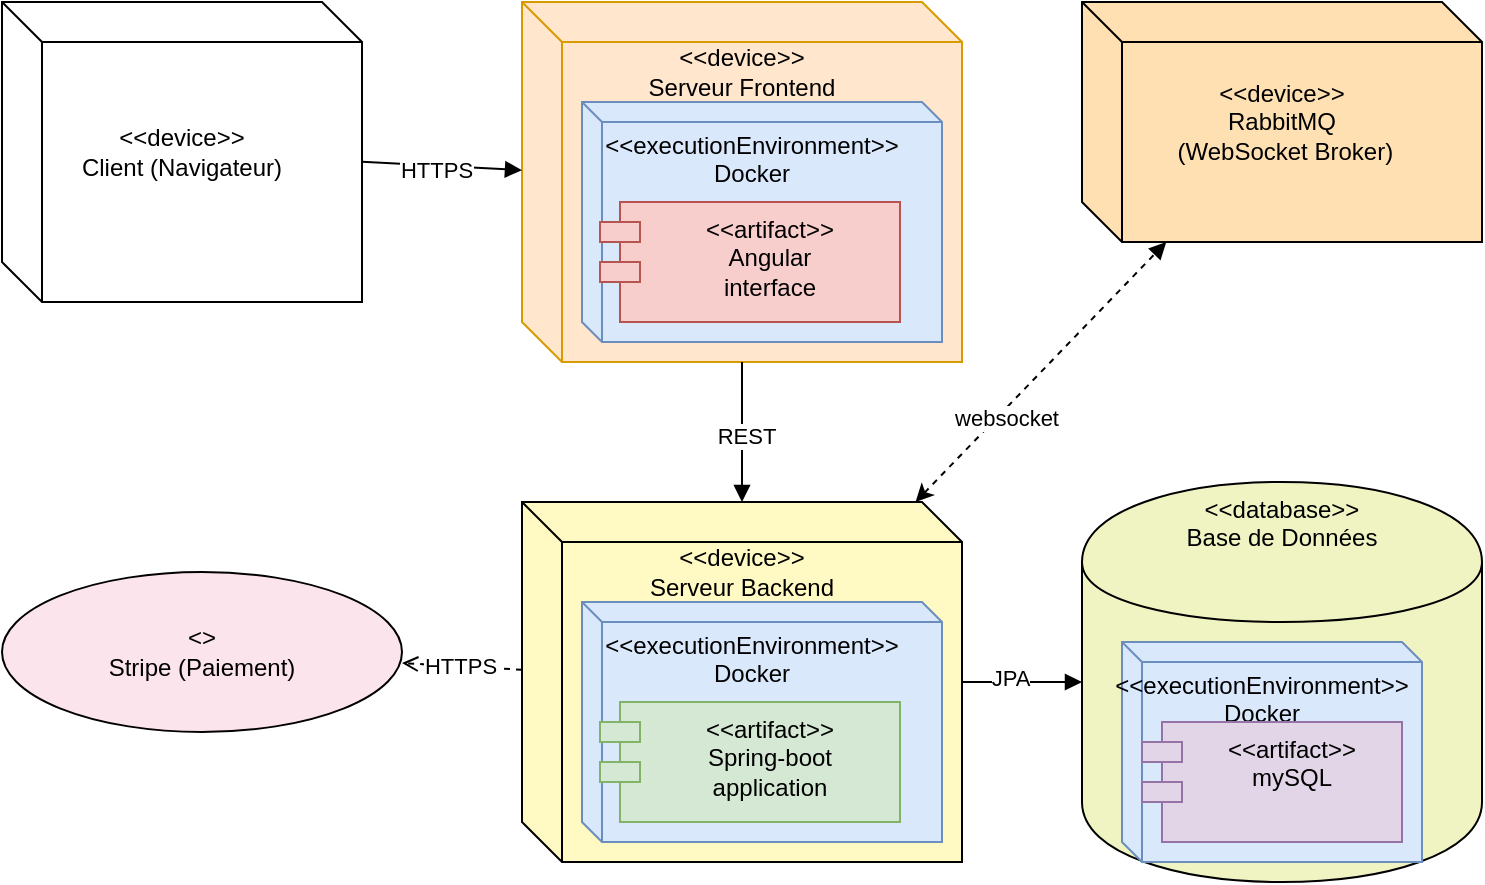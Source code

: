 <mxfile version="26.2.12">
  <diagram name="Page-1" id="N2Rm3CI2Fw_OLikdMe9v">
    <mxGraphModel dx="1428" dy="751" grid="1" gridSize="10" guides="1" tooltips="1" connect="1" arrows="1" fold="1" page="1" pageScale="1" pageWidth="827" pageHeight="1169" math="0" shadow="0">
      <root>
        <mxCell id="0" />
        <mxCell id="1" parent="0" />
        <mxCell id="m8dlrcQLnKcXfo8TvbvZ-22" value="" style="curved=1;startArrow=none;endArrow=block;exitX=0.7;exitY=1;entryX=0.71;entryY=0;rounded=0;" edge="1" parent="1" source="m8dlrcQLnKcXfo8TvbvZ-12">
          <mxGeometry relative="1" as="geometry">
            <Array as="points">
              <mxPoint x="980" y="400" />
            </Array>
            <mxPoint x="808.57" y="487" as="targetPoint" />
          </mxGeometry>
        </mxCell>
        <mxCell id="m8dlrcQLnKcXfo8TvbvZ-36" value="&amp;lt;&amp;lt;device&amp;gt;&amp;gt;&lt;br&gt;Client (Navigateur)" style="shape=cube;whiteSpace=wrap;html=1;" vertex="1" parent="1">
          <mxGeometry x="40" y="40" width="180" height="150" as="geometry" />
        </mxCell>
        <mxCell id="m8dlrcQLnKcXfo8TvbvZ-37" value="&lt;br&gt;&lt;div&gt;&amp;lt;&amp;lt;device&amp;gt;&amp;gt;&lt;/div&gt;Serveur Frontend" style="shape=cube;whiteSpace=wrap;html=1;fillColor=#ffe6cc;verticalAlign=top;strokeColor=#d79b00;" vertex="1" parent="1">
          <mxGeometry x="300" y="40" width="220" height="180" as="geometry" />
        </mxCell>
        <mxCell id="m8dlrcQLnKcXfo8TvbvZ-38" value="&lt;br&gt;&lt;div&gt;&amp;lt;&amp;lt;device&amp;gt;&amp;gt;&lt;/div&gt;Serveur Backend" style="shape=cube;whiteSpace=wrap;html=1;fillColor=#fff9c4;verticalAlign=top;" vertex="1" parent="1">
          <mxGeometry x="300" y="290" width="220" height="180" as="geometry" />
        </mxCell>
        <mxCell id="m8dlrcQLnKcXfo8TvbvZ-39" value="&amp;lt;&amp;lt;database&amp;gt;&amp;gt;&lt;br&gt;&lt;div&gt;Base de Données &lt;br&gt;&lt;/div&gt;" style="shape=cylinder;whiteSpace=wrap;html=1;fillColor=#f0f4c3;verticalAlign=top;" vertex="1" parent="1">
          <mxGeometry x="580" y="280" width="200" height="200" as="geometry" />
        </mxCell>
        <mxCell id="m8dlrcQLnKcXfo8TvbvZ-40" value="&amp;lt;&amp;lt;device&amp;gt;&amp;gt;&lt;br&gt;&lt;div&gt;RabbitMQ&lt;/div&gt;&lt;div&gt;&amp;nbsp;(WebSocket Broker)&lt;/div&gt;" style="shape=cube;whiteSpace=wrap;html=1;fillColor=#ffe0b2" vertex="1" parent="1">
          <mxGeometry x="580" y="40" width="200" height="120" as="geometry" />
        </mxCell>
        <mxCell id="m8dlrcQLnKcXfo8TvbvZ-41" value="&lt;&lt;external&gt;&gt;&#xa;Stripe (Paiement)" style="shape=ellipse;whiteSpace=wrap;html=1;fillColor=#fce4ec" vertex="1" parent="1">
          <mxGeometry x="40" y="325" width="200" height="80" as="geometry" />
        </mxCell>
        <mxCell id="m8dlrcQLnKcXfo8TvbvZ-42" style="endArrow=block;html=1;" edge="1" parent="1" source="m8dlrcQLnKcXfo8TvbvZ-36" target="m8dlrcQLnKcXfo8TvbvZ-37">
          <mxGeometry relative="1" as="geometry" />
        </mxCell>
        <mxCell id="m8dlrcQLnKcXfo8TvbvZ-53" value="HTTPS" style="edgeLabel;html=1;align=center;verticalAlign=middle;resizable=0;points=[];" vertex="1" connectable="0" parent="m8dlrcQLnKcXfo8TvbvZ-42">
          <mxGeometry x="-0.075" y="-2" relative="1" as="geometry">
            <mxPoint as="offset" />
          </mxGeometry>
        </mxCell>
        <mxCell id="m8dlrcQLnKcXfo8TvbvZ-43" style="endArrow=block;html=1;" edge="1" parent="1" source="m8dlrcQLnKcXfo8TvbvZ-37" target="m8dlrcQLnKcXfo8TvbvZ-38">
          <mxGeometry relative="1" as="geometry" />
        </mxCell>
        <mxCell id="m8dlrcQLnKcXfo8TvbvZ-50" value="REST" style="edgeLabel;html=1;align=center;verticalAlign=middle;resizable=0;points=[];" vertex="1" connectable="0" parent="m8dlrcQLnKcXfo8TvbvZ-43">
          <mxGeometry x="0.04" y="2" relative="1" as="geometry">
            <mxPoint as="offset" />
          </mxGeometry>
        </mxCell>
        <mxCell id="m8dlrcQLnKcXfo8TvbvZ-44" style="endArrow=block;html=1;" edge="1" parent="1" source="m8dlrcQLnKcXfo8TvbvZ-38" target="m8dlrcQLnKcXfo8TvbvZ-39">
          <mxGeometry relative="1" as="geometry" />
        </mxCell>
        <mxCell id="m8dlrcQLnKcXfo8TvbvZ-51" value="JPA" style="edgeLabel;html=1;align=center;verticalAlign=middle;resizable=0;points=[];" vertex="1" connectable="0" parent="m8dlrcQLnKcXfo8TvbvZ-44">
          <mxGeometry x="-0.2" y="2" relative="1" as="geometry">
            <mxPoint as="offset" />
          </mxGeometry>
        </mxCell>
        <mxCell id="m8dlrcQLnKcXfo8TvbvZ-45" style="endArrow=block;html=1;dashed=1;startArrow=classic;startFill=1;" edge="1" parent="1" source="m8dlrcQLnKcXfo8TvbvZ-38" target="m8dlrcQLnKcXfo8TvbvZ-40">
          <mxGeometry relative="1" as="geometry" />
        </mxCell>
        <mxCell id="m8dlrcQLnKcXfo8TvbvZ-49" value="websocket" style="edgeLabel;html=1;align=center;verticalAlign=middle;resizable=0;points=[];" vertex="1" connectable="0" parent="m8dlrcQLnKcXfo8TvbvZ-45">
          <mxGeometry x="-0.325" y="-3" relative="1" as="geometry">
            <mxPoint as="offset" />
          </mxGeometry>
        </mxCell>
        <mxCell id="m8dlrcQLnKcXfo8TvbvZ-46" style="endArrow=open;html=1;dashed=1;" edge="1" parent="1" source="m8dlrcQLnKcXfo8TvbvZ-38" target="m8dlrcQLnKcXfo8TvbvZ-41">
          <mxGeometry relative="1" as="geometry" />
        </mxCell>
        <mxCell id="m8dlrcQLnKcXfo8TvbvZ-52" value="HTTPS" style="edgeLabel;html=1;align=center;verticalAlign=middle;resizable=0;points=[];" vertex="1" connectable="0" parent="m8dlrcQLnKcXfo8TvbvZ-46">
          <mxGeometry x="0.033" relative="1" as="geometry">
            <mxPoint as="offset" />
          </mxGeometry>
        </mxCell>
        <mxCell id="m8dlrcQLnKcXfo8TvbvZ-54" value="&lt;div align=&quot;center&quot;&gt;&amp;lt;&amp;lt;executionEnvironment&amp;gt;&amp;gt;&lt;/div&gt;&lt;div align=&quot;center&quot;&gt;Docker&lt;/div&gt;" style="verticalAlign=top;align=center;spacingTop=8;spacingLeft=2;spacingRight=12;shape=cube;size=10;direction=east;fontStyle=0;html=1;whiteSpace=wrap;fillColor=#dae8fc;strokeColor=#6c8ebf;" vertex="1" parent="1">
          <mxGeometry x="330" y="90" width="180" height="120" as="geometry" />
        </mxCell>
        <mxCell id="m8dlrcQLnKcXfo8TvbvZ-47" value="&lt;div&gt;&amp;lt;&amp;lt;artifact&amp;gt;&amp;gt;&lt;/div&gt;&lt;div&gt;Angular&lt;/div&gt;&lt;div&gt;interface&lt;/div&gt;" style="shape=module;align=left;spacingLeft=20;align=center;verticalAlign=top;whiteSpace=wrap;html=1;fillColor=#f8cecc;strokeColor=#b85450;" vertex="1" parent="1">
          <mxGeometry x="339" y="140" width="150" height="60" as="geometry" />
        </mxCell>
        <mxCell id="m8dlrcQLnKcXfo8TvbvZ-58" value="&lt;div align=&quot;center&quot;&gt;&amp;lt;&amp;lt;executionEnvironment&amp;gt;&amp;gt;&lt;/div&gt;&lt;div align=&quot;center&quot;&gt;Docker&lt;/div&gt;" style="verticalAlign=top;align=center;spacingTop=8;spacingLeft=2;spacingRight=12;shape=cube;size=10;direction=east;fontStyle=0;html=1;whiteSpace=wrap;fillColor=#dae8fc;strokeColor=#6c8ebf;" vertex="1" parent="1">
          <mxGeometry x="330" y="340" width="180" height="120" as="geometry" />
        </mxCell>
        <mxCell id="m8dlrcQLnKcXfo8TvbvZ-59" value="&lt;div align=&quot;center&quot;&gt;&amp;lt;&amp;lt;executionEnvironment&amp;gt;&amp;gt;&lt;/div&gt;&lt;div align=&quot;center&quot;&gt;Docker&lt;/div&gt;" style="verticalAlign=top;align=center;spacingTop=8;spacingLeft=2;spacingRight=12;shape=cube;size=10;direction=east;fontStyle=0;html=1;whiteSpace=wrap;fillColor=#dae8fc;strokeColor=#6c8ebf;" vertex="1" parent="1">
          <mxGeometry x="600" y="360" width="150" height="110" as="geometry" />
        </mxCell>
        <mxCell id="m8dlrcQLnKcXfo8TvbvZ-48" value="&lt;div&gt;&amp;lt;&amp;lt;artifact&amp;gt;&amp;gt;&lt;/div&gt;&lt;div&gt;Spring-boot&lt;/div&gt;&lt;div&gt;application&lt;/div&gt;" style="shape=module;align=left;spacingLeft=20;align=center;verticalAlign=top;whiteSpace=wrap;html=1;fillColor=#d5e8d4;strokeColor=#82b366;" vertex="1" parent="1">
          <mxGeometry x="339" y="390" width="150" height="60" as="geometry" />
        </mxCell>
        <mxCell id="m8dlrcQLnKcXfo8TvbvZ-57" value="&lt;div&gt;&amp;lt;&amp;lt;artifact&amp;gt;&amp;gt;&lt;/div&gt;mySQL" style="shape=module;align=left;spacingLeft=20;align=center;verticalAlign=top;whiteSpace=wrap;html=1;fillColor=#e1d5e7;strokeColor=#9673a6;" vertex="1" parent="1">
          <mxGeometry x="610" y="400" width="130" height="60" as="geometry" />
        </mxCell>
      </root>
    </mxGraphModel>
  </diagram>
</mxfile>
